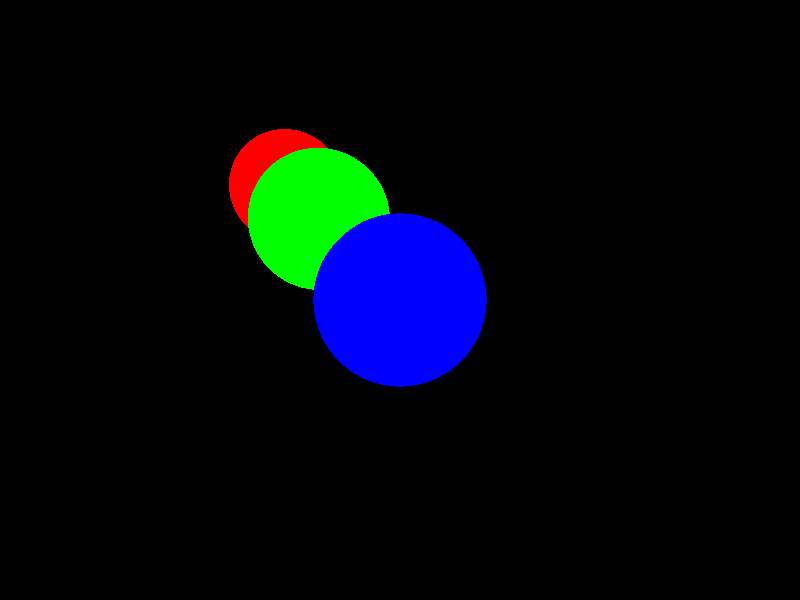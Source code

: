 camera {
  location  <0, 0, 14>
  up        <0,  1,  0>
  right     <1.33333, 0,  0>
  look_at   <0, 0, 0>
}

light_source {<-100, 100, 100> color rgb <1.5, 1.5, 1.5>}

sphere { <3, 3, -2>, 1.5
  pigment { color rgb <1.0, 0.0, 0.0>}
  finish {ambient 0.2 diffuse 0.4}
  translate <0, 0, 0>
}

sphere { <2, 2, -1>, 1.75
  pigment { color rgb <0.0, 1.0, 0.0>}
  finish {ambient 0.2 diffuse 0.4}
  translate <0, 0, 0>
}

sphere { <0, 0, 0>, 2
  pigment { color rgb <0.0, 0.0, 1.0>}
  finish {ambient 0.2 diffuse 0.4}
  translate <0, 0, 0>
}
